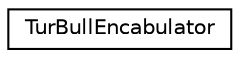 digraph "Graphical Class Hierarchy"
{
  edge [fontname="Helvetica",fontsize="10",labelfontname="Helvetica",labelfontsize="10"];
  node [fontname="Helvetica",fontsize="10",shape=record];
  rankdir="LR";
  Node1 [label="TurBullEncabulator",height=0.2,width=0.4,color="black", fillcolor="white", style="filled",URL="$class_tur_bull_encabulator.html"];
}
